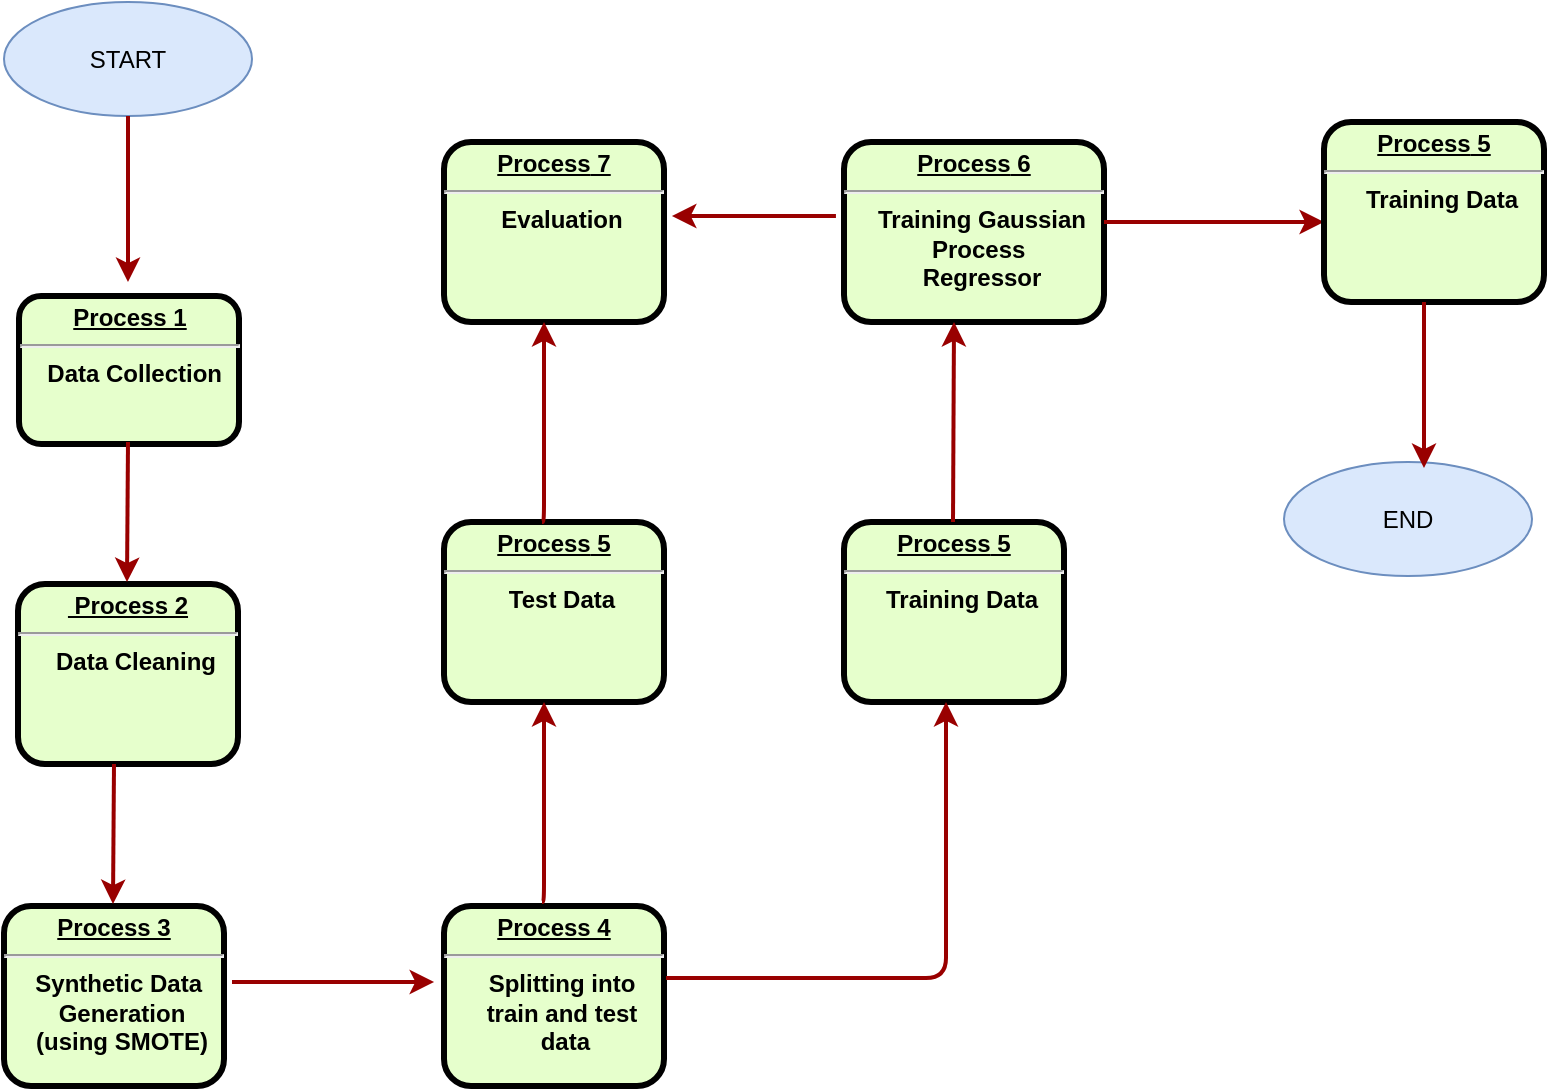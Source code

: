 <mxfile version="14.8.2" type="github">
  <diagram name="Page-1" id="c7558073-3199-34d8-9f00-42111426c3f3">
    <mxGraphModel dx="946" dy="646" grid="1" gridSize="10" guides="1" tooltips="1" connect="1" arrows="1" fold="1" page="1" pageScale="1" pageWidth="826" pageHeight="1169" background="none" math="0" shadow="0">
      <root>
        <mxCell id="0" />
        <mxCell id="1" parent="0" />
        <mxCell id="2" value="&lt;p style=&quot;margin: 0px ; margin-top: 4px ; text-align: center ; text-decoration: underline&quot;&gt;&lt;strong&gt;Process 1&lt;br&gt;&lt;/strong&gt;&lt;/p&gt;&lt;hr&gt;&lt;p style=&quot;margin: 0px ; margin-left: 8px&quot;&gt;Data Collection&amp;nbsp;&lt;br&gt;&lt;br&gt;&lt;/p&gt;" style="verticalAlign=middle;align=center;overflow=fill;fontSize=12;fontFamily=Helvetica;html=1;rounded=1;fontStyle=1;strokeWidth=3;fillColor=#E6FFCC" parent="1" vertex="1">
          <mxGeometry x="57.5" y="317" width="110" height="74" as="geometry" />
        </mxCell>
        <mxCell id="YsE94PXQETg0xfhQYzIz-96" value="START" style="ellipse;whiteSpace=wrap;html=1;fillColor=#dae8fc;strokeColor=#6c8ebf;" vertex="1" parent="1">
          <mxGeometry x="50" y="170" width="124" height="57" as="geometry" />
        </mxCell>
        <mxCell id="YsE94PXQETg0xfhQYzIz-100" value="" style="edgeStyle=none;noEdgeStyle=1;strokeColor=#990000;strokeWidth=2;exitX=0.5;exitY=1;exitDx=0;exitDy=0;" edge="1" parent="1" source="YsE94PXQETg0xfhQYzIz-96">
          <mxGeometry width="100" height="100" relative="1" as="geometry">
            <mxPoint x="107" y="256" as="sourcePoint" />
            <mxPoint x="112" y="310" as="targetPoint" />
          </mxGeometry>
        </mxCell>
        <mxCell id="YsE94PXQETg0xfhQYzIz-101" value="&lt;p style=&quot;margin: 0px ; margin-top: 4px ; text-align: center ; text-decoration: underline&quot;&gt;&lt;strong&gt;&amp;nbsp;Process 2&lt;br&gt;&lt;/strong&gt;&lt;/p&gt;&lt;hr&gt;&lt;p style=&quot;margin: 0px ; margin-left: 8px&quot;&gt;Data Cleaning&lt;/p&gt;" style="verticalAlign=middle;align=center;overflow=fill;fontSize=12;fontFamily=Helvetica;html=1;rounded=1;fontStyle=1;strokeWidth=3;fillColor=#E6FFCC" vertex="1" parent="1">
          <mxGeometry x="57" y="461" width="110" height="90" as="geometry" />
        </mxCell>
        <mxCell id="YsE94PXQETg0xfhQYzIz-103" value="" style="edgeStyle=elbowEdgeStyle;elbow=horizontal;strokeColor=#990000;strokeWidth=2" edge="1" parent="1">
          <mxGeometry width="100" height="100" relative="1" as="geometry">
            <mxPoint x="112" y="390" as="sourcePoint" />
            <mxPoint x="112" y="460" as="targetPoint" />
            <Array as="points">
              <mxPoint x="111.5" y="455" />
            </Array>
          </mxGeometry>
        </mxCell>
        <mxCell id="YsE94PXQETg0xfhQYzIz-105" value="&lt;p style=&quot;margin: 4px 0px 0px ; text-decoration: underline&quot;&gt;&lt;strong&gt;Process 3&lt;/strong&gt;&lt;/p&gt;&lt;hr&gt;&lt;p style=&quot;margin: 0px ; margin-left: 8px&quot;&gt;Synthetic Data&amp;nbsp;&lt;br&gt;Generation&lt;br&gt;(using SMOTE)&lt;/p&gt;" style="verticalAlign=middle;align=center;overflow=fill;fontSize=12;fontFamily=Helvetica;html=1;rounded=1;fontStyle=1;strokeWidth=3;fillColor=#E6FFCC" vertex="1" parent="1">
          <mxGeometry x="50" y="622" width="110" height="90" as="geometry" />
        </mxCell>
        <mxCell id="YsE94PXQETg0xfhQYzIz-106" value="" style="edgeStyle=elbowEdgeStyle;elbow=horizontal;strokeColor=#990000;strokeWidth=2" edge="1" parent="1">
          <mxGeometry width="100" height="100" relative="1" as="geometry">
            <mxPoint x="105" y="551" as="sourcePoint" />
            <mxPoint x="105" y="621" as="targetPoint" />
            <Array as="points">
              <mxPoint x="104.5" y="616" />
            </Array>
          </mxGeometry>
        </mxCell>
        <mxCell id="YsE94PXQETg0xfhQYzIz-109" value="&lt;p style=&quot;margin: 4px 0px 0px ; text-decoration: underline&quot;&gt;&lt;strong&gt;Process 4&lt;/strong&gt;&lt;/p&gt;&lt;hr&gt;&lt;p style=&quot;margin: 0px ; margin-left: 8px&quot;&gt;Splitting into &lt;br&gt;train and test&lt;br&gt;&amp;nbsp;data&lt;/p&gt;" style="verticalAlign=middle;align=center;overflow=fill;fontSize=12;fontFamily=Helvetica;html=1;rounded=1;fontStyle=1;strokeWidth=3;fillColor=#E6FFCC" vertex="1" parent="1">
          <mxGeometry x="270" y="622" width="110" height="90" as="geometry" />
        </mxCell>
        <mxCell id="YsE94PXQETg0xfhQYzIz-110" value="" style="edgeStyle=elbowEdgeStyle;elbow=horizontal;strokeColor=#990000;strokeWidth=2;entryX=-0.045;entryY=0.422;entryDx=0;entryDy=0;entryPerimeter=0;" edge="1" parent="1" target="YsE94PXQETg0xfhQYzIz-109">
          <mxGeometry width="100" height="100" relative="1" as="geometry">
            <mxPoint x="164" y="660" as="sourcePoint" />
            <mxPoint x="210.5" y="702" as="targetPoint" />
            <Array as="points">
              <mxPoint x="210" y="697" />
            </Array>
          </mxGeometry>
        </mxCell>
        <mxCell id="YsE94PXQETg0xfhQYzIz-111" value="&lt;p style=&quot;margin: 0px ; margin-top: 4px ; text-align: center ; text-decoration: underline&quot;&gt;&lt;strong&gt;&lt;strong&gt;Process&lt;/strong&gt;&amp;nbsp;5&lt;br&gt;&lt;/strong&gt;&lt;/p&gt;&lt;hr&gt;&lt;p style=&quot;margin: 0px ; margin-left: 8px&quot;&gt;Training Data&lt;/p&gt;" style="verticalAlign=middle;align=center;overflow=fill;fontSize=12;fontFamily=Helvetica;html=1;rounded=1;fontStyle=1;strokeWidth=3;fillColor=#E6FFCC" vertex="1" parent="1">
          <mxGeometry x="470" y="430" width="110" height="90" as="geometry" />
        </mxCell>
        <mxCell id="YsE94PXQETg0xfhQYzIz-112" value="&lt;p style=&quot;margin: 0px ; margin-top: 4px ; text-align: center ; text-decoration: underline&quot;&gt;&lt;strong&gt;&lt;strong&gt;Process&lt;/strong&gt;&amp;nbsp;5&lt;br&gt;&lt;/strong&gt;&lt;/p&gt;&lt;hr&gt;&lt;p style=&quot;margin: 0px ; margin-left: 8px&quot;&gt;Test Data&lt;/p&gt;" style="verticalAlign=middle;align=center;overflow=fill;fontSize=12;fontFamily=Helvetica;html=1;rounded=1;fontStyle=1;strokeWidth=3;fillColor=#E6FFCC" vertex="1" parent="1">
          <mxGeometry x="270" y="430" width="110" height="90" as="geometry" />
        </mxCell>
        <mxCell id="YsE94PXQETg0xfhQYzIz-116" value="" style="edgeStyle=elbowEdgeStyle;elbow=horizontal;strokeColor=#990000;strokeWidth=2;" edge="1" parent="1">
          <mxGeometry width="100" height="100" relative="1" as="geometry">
            <mxPoint x="319" y="620" as="sourcePoint" />
            <mxPoint x="320" y="520" as="targetPoint" />
            <Array as="points">
              <mxPoint x="320" y="595" />
            </Array>
          </mxGeometry>
        </mxCell>
        <mxCell id="YsE94PXQETg0xfhQYzIz-117" value="" style="edgeStyle=elbowEdgeStyle;elbow=horizontal;strokeColor=#990000;strokeWidth=2;exitX=1.009;exitY=0.4;exitDx=0;exitDy=0;exitPerimeter=0;" edge="1" parent="1" source="YsE94PXQETg0xfhQYzIz-109">
          <mxGeometry width="100" height="100" relative="1" as="geometry">
            <mxPoint x="390" y="660" as="sourcePoint" />
            <mxPoint x="521" y="520" as="targetPoint" />
            <Array as="points">
              <mxPoint x="521" y="660" />
            </Array>
          </mxGeometry>
        </mxCell>
        <mxCell id="YsE94PXQETg0xfhQYzIz-118" value="&lt;p style=&quot;margin: 0px ; margin-top: 4px ; text-align: center ; text-decoration: underline&quot;&gt;&lt;strong&gt;&lt;strong&gt;Process&lt;/strong&gt;&amp;nbsp;6&lt;br&gt;&lt;/strong&gt;&lt;/p&gt;&lt;hr&gt;&lt;p style=&quot;margin: 0px ; margin-left: 8px&quot;&gt;Training Gaussian&lt;br&gt;Process&amp;nbsp;&lt;br&gt;Regressor&lt;/p&gt;" style="verticalAlign=middle;align=center;overflow=fill;fontSize=12;fontFamily=Helvetica;html=1;rounded=1;fontStyle=1;strokeWidth=3;fillColor=#E6FFCC" vertex="1" parent="1">
          <mxGeometry x="470" y="240" width="130" height="90" as="geometry" />
        </mxCell>
        <mxCell id="YsE94PXQETg0xfhQYzIz-119" value="" style="edgeStyle=elbowEdgeStyle;elbow=horizontal;strokeColor=#990000;strokeWidth=2;" edge="1" parent="1" target="YsE94PXQETg0xfhQYzIz-118">
          <mxGeometry width="100" height="100" relative="1" as="geometry">
            <mxPoint x="524.5" y="430" as="sourcePoint" />
            <mxPoint x="526" y="330" as="targetPoint" />
            <Array as="points">
              <mxPoint x="525" y="380" />
            </Array>
          </mxGeometry>
        </mxCell>
        <mxCell id="YsE94PXQETg0xfhQYzIz-120" value="&lt;p style=&quot;margin: 0px ; margin-top: 4px ; text-align: center ; text-decoration: underline&quot;&gt;&lt;strong&gt;&lt;strong&gt;Process&lt;/strong&gt;&amp;nbsp;7&lt;br&gt;&lt;/strong&gt;&lt;/p&gt;&lt;hr&gt;&lt;p style=&quot;margin: 0px ; margin-left: 8px&quot;&gt;Evaluation&lt;/p&gt;" style="verticalAlign=middle;align=center;overflow=fill;fontSize=12;fontFamily=Helvetica;html=1;rounded=1;fontStyle=1;strokeWidth=3;fillColor=#E6FFCC" vertex="1" parent="1">
          <mxGeometry x="270" y="240" width="110" height="90" as="geometry" />
        </mxCell>
        <mxCell id="YsE94PXQETg0xfhQYzIz-121" value="" style="edgeStyle=elbowEdgeStyle;elbow=horizontal;strokeColor=#990000;strokeWidth=2;" edge="1" parent="1">
          <mxGeometry width="100" height="100" relative="1" as="geometry">
            <mxPoint x="319" y="430" as="sourcePoint" />
            <mxPoint x="320" y="330" as="targetPoint" />
            <Array as="points">
              <mxPoint x="320" y="405" />
            </Array>
          </mxGeometry>
        </mxCell>
        <mxCell id="YsE94PXQETg0xfhQYzIz-124" value="" style="edgeStyle=elbowEdgeStyle;elbow=horizontal;strokeColor=#990000;strokeWidth=2;entryX=1.036;entryY=0.411;entryDx=0;entryDy=0;entryPerimeter=0;exitX=-0.031;exitY=0.411;exitDx=0;exitDy=0;exitPerimeter=0;" edge="1" parent="1" source="YsE94PXQETg0xfhQYzIz-118" target="YsE94PXQETg0xfhQYzIz-120">
          <mxGeometry width="100" height="100" relative="1" as="geometry">
            <mxPoint x="430" y="330" as="sourcePoint" />
            <mxPoint x="431" y="230" as="targetPoint" />
            <Array as="points">
              <mxPoint x="431" y="305" />
            </Array>
          </mxGeometry>
        </mxCell>
        <mxCell id="YsE94PXQETg0xfhQYzIz-125" value="" style="edgeStyle=elbowEdgeStyle;elbow=horizontal;strokeColor=#990000;strokeWidth=2;" edge="1" parent="1">
          <mxGeometry width="100" height="100" relative="1" as="geometry">
            <mxPoint x="600" y="280" as="sourcePoint" />
            <mxPoint x="710" y="280" as="targetPoint" />
            <Array as="points">
              <mxPoint x="601" y="255" />
            </Array>
          </mxGeometry>
        </mxCell>
        <mxCell id="YsE94PXQETg0xfhQYzIz-126" value="&lt;p style=&quot;margin: 0px ; margin-top: 4px ; text-align: center ; text-decoration: underline&quot;&gt;&lt;strong&gt;&lt;strong&gt;Process&lt;/strong&gt;&amp;nbsp;5&lt;br&gt;&lt;/strong&gt;&lt;/p&gt;&lt;hr&gt;&lt;p style=&quot;margin: 0px ; margin-left: 8px&quot;&gt;Training Data&lt;/p&gt;" style="verticalAlign=middle;align=center;overflow=fill;fontSize=12;fontFamily=Helvetica;html=1;rounded=1;fontStyle=1;strokeWidth=3;fillColor=#E6FFCC" vertex="1" parent="1">
          <mxGeometry x="710" y="230" width="110" height="90" as="geometry" />
        </mxCell>
        <mxCell id="YsE94PXQETg0xfhQYzIz-128" value="END" style="ellipse;whiteSpace=wrap;html=1;fillColor=#dae8fc;strokeColor=#6c8ebf;" vertex="1" parent="1">
          <mxGeometry x="690" y="400" width="124" height="57" as="geometry" />
        </mxCell>
        <mxCell id="YsE94PXQETg0xfhQYzIz-131" value="" style="edgeStyle=none;noEdgeStyle=1;strokeColor=#990000;strokeWidth=2;exitX=0.5;exitY=1;exitDx=0;exitDy=0;" edge="1" parent="1">
          <mxGeometry width="100" height="100" relative="1" as="geometry">
            <mxPoint x="760" y="320" as="sourcePoint" />
            <mxPoint x="760" y="403" as="targetPoint" />
          </mxGeometry>
        </mxCell>
      </root>
    </mxGraphModel>
  </diagram>
</mxfile>

